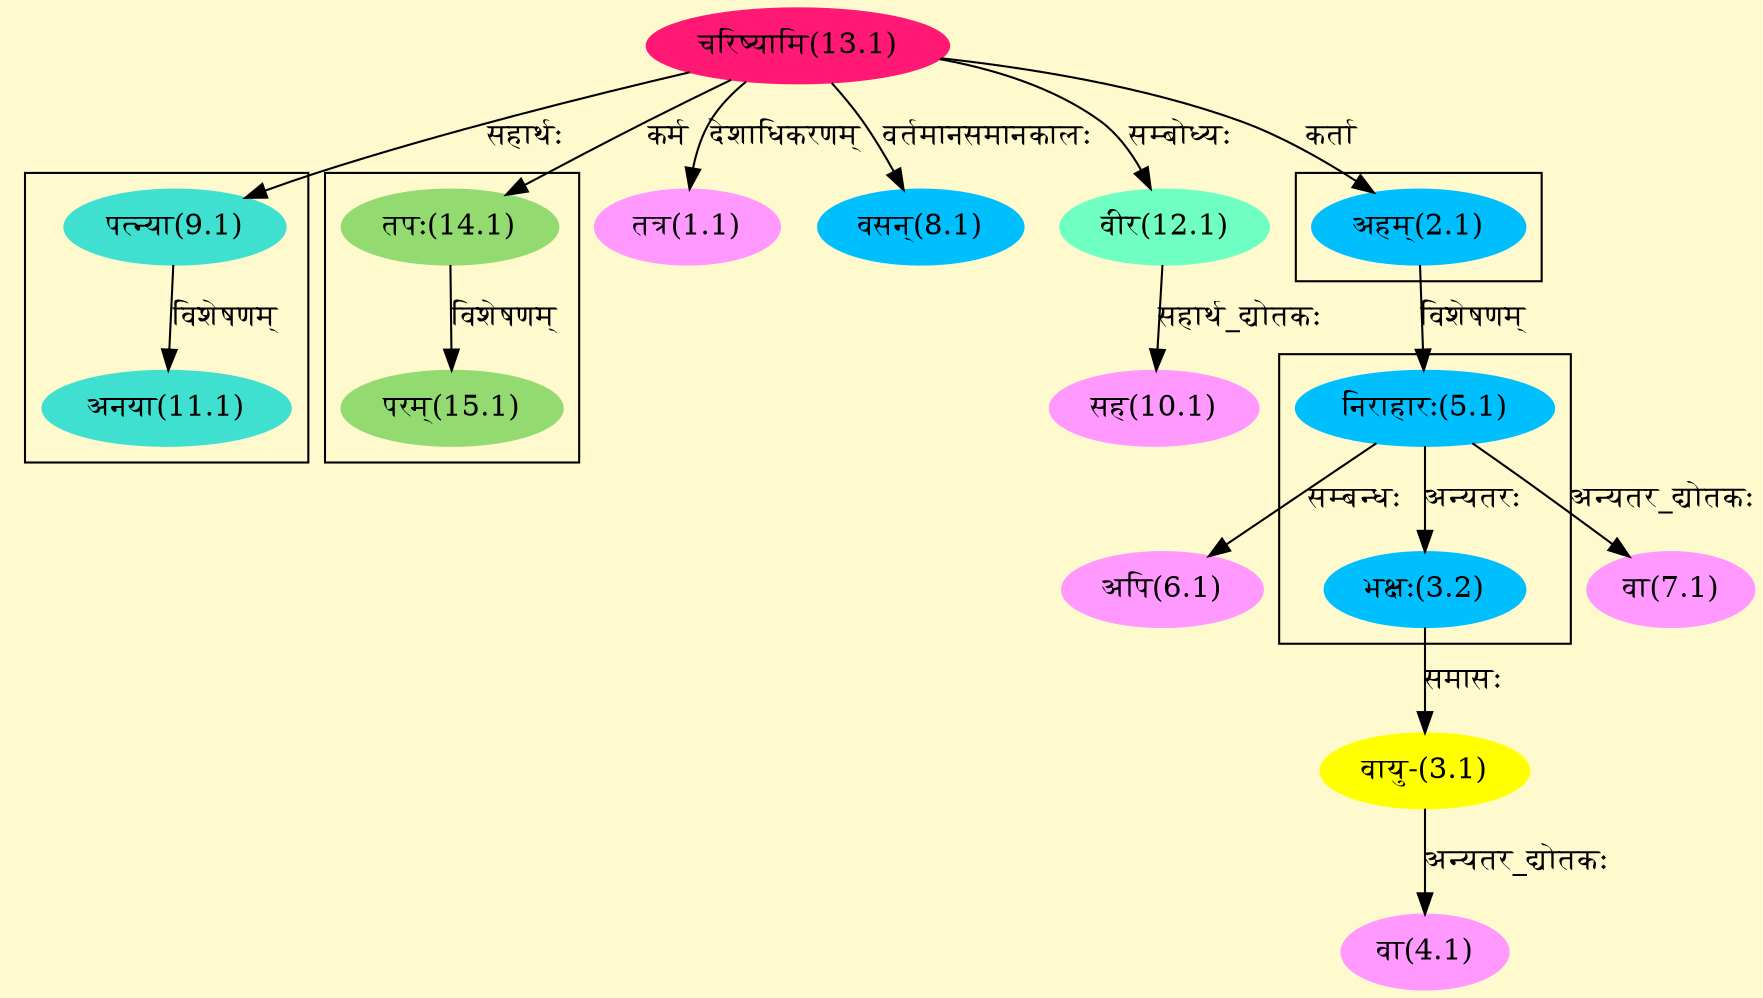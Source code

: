 digraph G{
rankdir=BT;
 compound=true;
 bgcolor="lemonchiffon1";

subgraph cluster_1{
Node3_2 [style=filled, color="#00BFFF" label = "भक्षः(3.2)"]
Node5_1 [style=filled, color="#00BFFF" label = "निराहारः(5.1)"]

}

subgraph cluster_2{
Node5_1 [style=filled, color="#00BFFF" label = "निराहारः(5.1)"]
Node2_1 [style=filled, color="#00BFFF" label = "अहम्(2.1)"]

}

subgraph cluster_3{
Node11_1 [style=filled, color="#40E0D0" label = "अनया(11.1)"]
Node9_1 [style=filled, color="#40E0D0" label = "पत्न्या(9.1)"]

}

subgraph cluster_4{
Node15_1 [style=filled, color="#93DB70" label = "परम्(15.1)"]
Node14_1 [style=filled, color="#93DB70" label = "तपः(14.1)"]

}
Node1_1 [style=filled, color="#FF99FF" label = "तत्र(1.1)"]
Node13_1 [style=filled, color="#FF1975" label = "चरिष्यामि(13.1)"]
Node2_1 [style=filled, color="#00BFFF" label = "अहम्(2.1)"]
Node3_1 [style=filled, color="#FFFF00" label = "वायु-(3.1)"]
Node3_2 [style=filled, color="#00BFFF" label = "भक्षः(3.2)"]
Node4_1 [style=filled, color="#FF99FF" label = "वा(4.1)"]
Node6_1 [style=filled, color="#FF99FF" label = "अपि(6.1)"]
Node5_1 [style=filled, color="#00BFFF" label = "निराहारः(5.1)"]
Node7_1 [style=filled, color="#FF99FF" label = "वा(7.1)"]
Node8_1 [style=filled, color="#00BFFF" label = "वसन्(8.1)"]
Node9_1 [style=filled, color="#40E0D0" label = "पत्न्या(9.1)"]
Node10_1 [style=filled, color="#FF99FF" label = "सह(10.1)"]
Node12_1 [style=filled, color="#6FFFC3" label = "वीर(12.1)"]
Node [style=filled, color="" label = "()"]
Node14_1 [style=filled, color="#93DB70" label = "तपः(14.1)"]
/* Start of Relations section */

Node1_1 -> Node13_1 [  label="देशाधिकरणम्"  dir="back" ]
Node2_1 -> Node13_1 [  label="कर्ता"  dir="back" ]
Node3_1 -> Node3_2 [  label="समासः"  dir="back" ]
Node3_2 -> Node5_1 [  label="अन्यतरः"  dir="back" ]
Node4_1 -> Node3_1 [  label="अन्यतर_द्योतकः"  dir="back" ]
Node5_1 -> Node2_1 [  label="विशेषणम्"  dir="back" ]
Node6_1 -> Node5_1 [  label="सम्बन्धः"  dir="back" ]
Node7_1 -> Node5_1 [  label="अन्यतर_द्योतकः"  dir="back" ]
Node8_1 -> Node13_1 [  label="वर्तमानसमानकालः"  dir="back" ]
Node9_1 -> Node13_1 [  label="सहार्थः"  dir="back" ]
Node10_1 -> Node12_1 [  label="सहार्थ_द्योतकः"  dir="back" ]
Node11_1 -> Node9_1 [  label="विशेषणम्"  dir="back" ]
Node12_1 -> Node13_1 [  label="सम्बोध्यः"  dir="back" ]
Node14_1 -> Node13_1 [  label="कर्म"  dir="back" ]
Node15_1 -> Node14_1 [  label="विशेषणम्"  dir="back" ]
}
